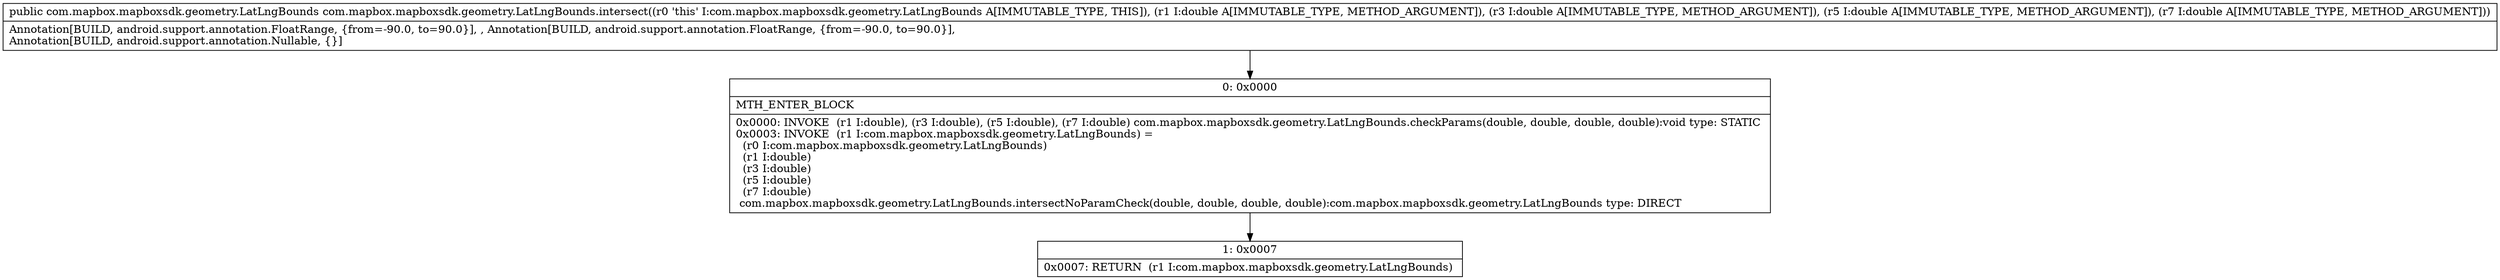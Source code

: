 digraph "CFG forcom.mapbox.mapboxsdk.geometry.LatLngBounds.intersect(DDDD)Lcom\/mapbox\/mapboxsdk\/geometry\/LatLngBounds;" {
Node_0 [shape=record,label="{0\:\ 0x0000|MTH_ENTER_BLOCK\l|0x0000: INVOKE  (r1 I:double), (r3 I:double), (r5 I:double), (r7 I:double) com.mapbox.mapboxsdk.geometry.LatLngBounds.checkParams(double, double, double, double):void type: STATIC \l0x0003: INVOKE  (r1 I:com.mapbox.mapboxsdk.geometry.LatLngBounds) = \l  (r0 I:com.mapbox.mapboxsdk.geometry.LatLngBounds)\l  (r1 I:double)\l  (r3 I:double)\l  (r5 I:double)\l  (r7 I:double)\l com.mapbox.mapboxsdk.geometry.LatLngBounds.intersectNoParamCheck(double, double, double, double):com.mapbox.mapboxsdk.geometry.LatLngBounds type: DIRECT \l}"];
Node_1 [shape=record,label="{1\:\ 0x0007|0x0007: RETURN  (r1 I:com.mapbox.mapboxsdk.geometry.LatLngBounds) \l}"];
MethodNode[shape=record,label="{public com.mapbox.mapboxsdk.geometry.LatLngBounds com.mapbox.mapboxsdk.geometry.LatLngBounds.intersect((r0 'this' I:com.mapbox.mapboxsdk.geometry.LatLngBounds A[IMMUTABLE_TYPE, THIS]), (r1 I:double A[IMMUTABLE_TYPE, METHOD_ARGUMENT]), (r3 I:double A[IMMUTABLE_TYPE, METHOD_ARGUMENT]), (r5 I:double A[IMMUTABLE_TYPE, METHOD_ARGUMENT]), (r7 I:double A[IMMUTABLE_TYPE, METHOD_ARGUMENT]))  | Annotation[BUILD, android.support.annotation.FloatRange, \{from=\-90.0, to=90.0\}], , Annotation[BUILD, android.support.annotation.FloatRange, \{from=\-90.0, to=90.0\}], \lAnnotation[BUILD, android.support.annotation.Nullable, \{\}]\l}"];
MethodNode -> Node_0;
Node_0 -> Node_1;
}

